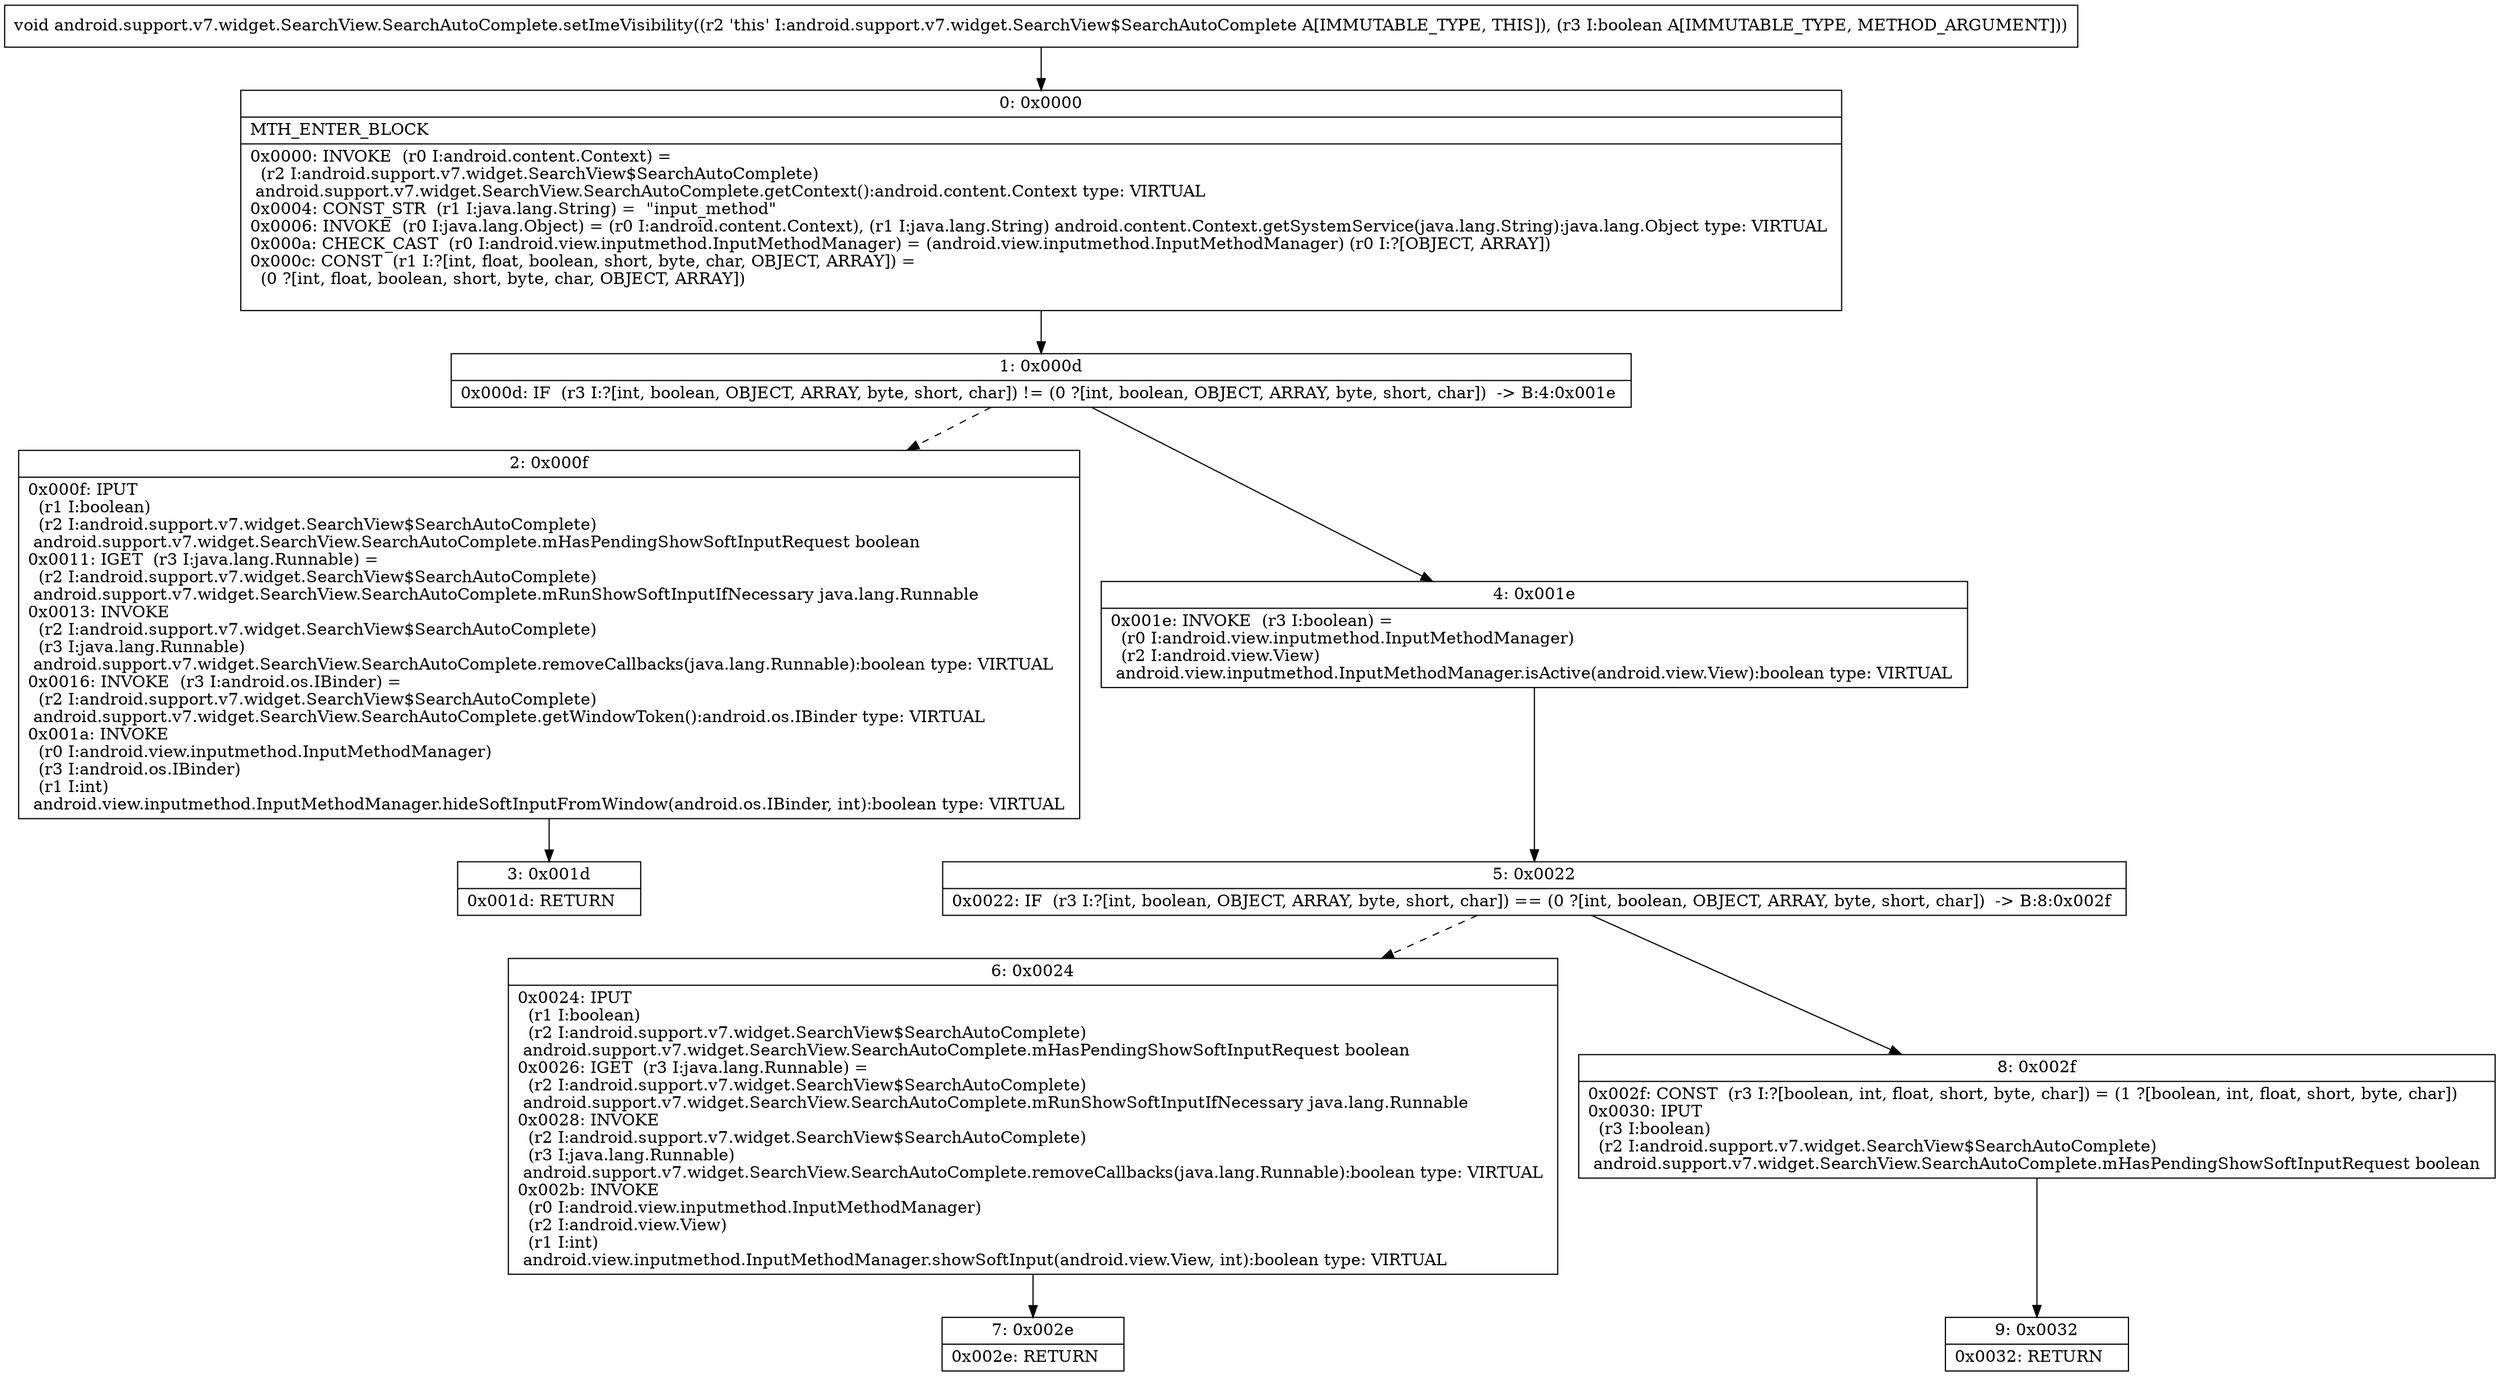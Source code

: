 digraph "CFG forandroid.support.v7.widget.SearchView.SearchAutoComplete.setImeVisibility(Z)V" {
Node_0 [shape=record,label="{0\:\ 0x0000|MTH_ENTER_BLOCK\l|0x0000: INVOKE  (r0 I:android.content.Context) = \l  (r2 I:android.support.v7.widget.SearchView$SearchAutoComplete)\l android.support.v7.widget.SearchView.SearchAutoComplete.getContext():android.content.Context type: VIRTUAL \l0x0004: CONST_STR  (r1 I:java.lang.String) =  \"input_method\" \l0x0006: INVOKE  (r0 I:java.lang.Object) = (r0 I:android.content.Context), (r1 I:java.lang.String) android.content.Context.getSystemService(java.lang.String):java.lang.Object type: VIRTUAL \l0x000a: CHECK_CAST  (r0 I:android.view.inputmethod.InputMethodManager) = (android.view.inputmethod.InputMethodManager) (r0 I:?[OBJECT, ARRAY]) \l0x000c: CONST  (r1 I:?[int, float, boolean, short, byte, char, OBJECT, ARRAY]) = \l  (0 ?[int, float, boolean, short, byte, char, OBJECT, ARRAY])\l \l}"];
Node_1 [shape=record,label="{1\:\ 0x000d|0x000d: IF  (r3 I:?[int, boolean, OBJECT, ARRAY, byte, short, char]) != (0 ?[int, boolean, OBJECT, ARRAY, byte, short, char])  \-\> B:4:0x001e \l}"];
Node_2 [shape=record,label="{2\:\ 0x000f|0x000f: IPUT  \l  (r1 I:boolean)\l  (r2 I:android.support.v7.widget.SearchView$SearchAutoComplete)\l android.support.v7.widget.SearchView.SearchAutoComplete.mHasPendingShowSoftInputRequest boolean \l0x0011: IGET  (r3 I:java.lang.Runnable) = \l  (r2 I:android.support.v7.widget.SearchView$SearchAutoComplete)\l android.support.v7.widget.SearchView.SearchAutoComplete.mRunShowSoftInputIfNecessary java.lang.Runnable \l0x0013: INVOKE  \l  (r2 I:android.support.v7.widget.SearchView$SearchAutoComplete)\l  (r3 I:java.lang.Runnable)\l android.support.v7.widget.SearchView.SearchAutoComplete.removeCallbacks(java.lang.Runnable):boolean type: VIRTUAL \l0x0016: INVOKE  (r3 I:android.os.IBinder) = \l  (r2 I:android.support.v7.widget.SearchView$SearchAutoComplete)\l android.support.v7.widget.SearchView.SearchAutoComplete.getWindowToken():android.os.IBinder type: VIRTUAL \l0x001a: INVOKE  \l  (r0 I:android.view.inputmethod.InputMethodManager)\l  (r3 I:android.os.IBinder)\l  (r1 I:int)\l android.view.inputmethod.InputMethodManager.hideSoftInputFromWindow(android.os.IBinder, int):boolean type: VIRTUAL \l}"];
Node_3 [shape=record,label="{3\:\ 0x001d|0x001d: RETURN   \l}"];
Node_4 [shape=record,label="{4\:\ 0x001e|0x001e: INVOKE  (r3 I:boolean) = \l  (r0 I:android.view.inputmethod.InputMethodManager)\l  (r2 I:android.view.View)\l android.view.inputmethod.InputMethodManager.isActive(android.view.View):boolean type: VIRTUAL \l}"];
Node_5 [shape=record,label="{5\:\ 0x0022|0x0022: IF  (r3 I:?[int, boolean, OBJECT, ARRAY, byte, short, char]) == (0 ?[int, boolean, OBJECT, ARRAY, byte, short, char])  \-\> B:8:0x002f \l}"];
Node_6 [shape=record,label="{6\:\ 0x0024|0x0024: IPUT  \l  (r1 I:boolean)\l  (r2 I:android.support.v7.widget.SearchView$SearchAutoComplete)\l android.support.v7.widget.SearchView.SearchAutoComplete.mHasPendingShowSoftInputRequest boolean \l0x0026: IGET  (r3 I:java.lang.Runnable) = \l  (r2 I:android.support.v7.widget.SearchView$SearchAutoComplete)\l android.support.v7.widget.SearchView.SearchAutoComplete.mRunShowSoftInputIfNecessary java.lang.Runnable \l0x0028: INVOKE  \l  (r2 I:android.support.v7.widget.SearchView$SearchAutoComplete)\l  (r3 I:java.lang.Runnable)\l android.support.v7.widget.SearchView.SearchAutoComplete.removeCallbacks(java.lang.Runnable):boolean type: VIRTUAL \l0x002b: INVOKE  \l  (r0 I:android.view.inputmethod.InputMethodManager)\l  (r2 I:android.view.View)\l  (r1 I:int)\l android.view.inputmethod.InputMethodManager.showSoftInput(android.view.View, int):boolean type: VIRTUAL \l}"];
Node_7 [shape=record,label="{7\:\ 0x002e|0x002e: RETURN   \l}"];
Node_8 [shape=record,label="{8\:\ 0x002f|0x002f: CONST  (r3 I:?[boolean, int, float, short, byte, char]) = (1 ?[boolean, int, float, short, byte, char]) \l0x0030: IPUT  \l  (r3 I:boolean)\l  (r2 I:android.support.v7.widget.SearchView$SearchAutoComplete)\l android.support.v7.widget.SearchView.SearchAutoComplete.mHasPendingShowSoftInputRequest boolean \l}"];
Node_9 [shape=record,label="{9\:\ 0x0032|0x0032: RETURN   \l}"];
MethodNode[shape=record,label="{void android.support.v7.widget.SearchView.SearchAutoComplete.setImeVisibility((r2 'this' I:android.support.v7.widget.SearchView$SearchAutoComplete A[IMMUTABLE_TYPE, THIS]), (r3 I:boolean A[IMMUTABLE_TYPE, METHOD_ARGUMENT])) }"];
MethodNode -> Node_0;
Node_0 -> Node_1;
Node_1 -> Node_2[style=dashed];
Node_1 -> Node_4;
Node_2 -> Node_3;
Node_4 -> Node_5;
Node_5 -> Node_6[style=dashed];
Node_5 -> Node_8;
Node_6 -> Node_7;
Node_8 -> Node_9;
}

